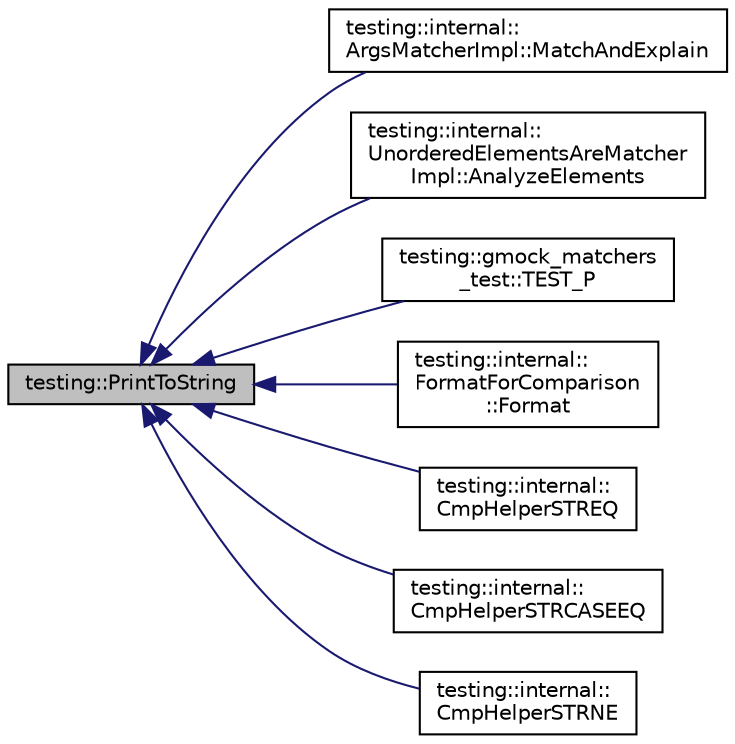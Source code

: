 digraph "testing::PrintToString"
{
  edge [fontname="Helvetica",fontsize="10",labelfontname="Helvetica",labelfontsize="10"];
  node [fontname="Helvetica",fontsize="10",shape=record];
  rankdir="LR";
  Node1270 [label="testing::PrintToString",height=0.2,width=0.4,color="black", fillcolor="grey75", style="filled", fontcolor="black"];
  Node1270 -> Node1271 [dir="back",color="midnightblue",fontsize="10",style="solid",fontname="Helvetica"];
  Node1271 [label="testing::internal::\lArgsMatcherImpl::MatchAndExplain",height=0.2,width=0.4,color="black", fillcolor="white", style="filled",URL="$d2/d8f/classtesting_1_1internal_1_1_args_matcher_impl.html#a60383b3073a61f9d82cbf31fe19e6bfa"];
  Node1270 -> Node1272 [dir="back",color="midnightblue",fontsize="10",style="solid",fontname="Helvetica"];
  Node1272 [label="testing::internal::\lUnorderedElementsAreMatcher\lImpl::AnalyzeElements",height=0.2,width=0.4,color="black", fillcolor="white", style="filled",URL="$df/df0/classtesting_1_1internal_1_1_unordered_elements_are_matcher_impl.html#a163e5008bd9181fb0276ce07d678e3c0"];
  Node1270 -> Node1273 [dir="back",color="midnightblue",fontsize="10",style="solid",fontname="Helvetica"];
  Node1273 [label="testing::gmock_matchers\l_test::TEST_P",height=0.2,width=0.4,color="black", fillcolor="white", style="filled",URL="$d5/de1/namespacetesting_1_1gmock__matchers__test.html#a20589d957fcfe5399e249084dbc23e82"];
  Node1270 -> Node1274 [dir="back",color="midnightblue",fontsize="10",style="solid",fontname="Helvetica"];
  Node1274 [label="testing::internal::\lFormatForComparison\l::Format",height=0.2,width=0.4,color="black", fillcolor="white", style="filled",URL="$d9/d47/classtesting_1_1internal_1_1_format_for_comparison.html#a2aeb688fc55b57abd3021d82eccad896"];
  Node1270 -> Node1275 [dir="back",color="midnightblue",fontsize="10",style="solid",fontname="Helvetica"];
  Node1275 [label="testing::internal::\lCmpHelperSTREQ",height=0.2,width=0.4,color="black", fillcolor="white", style="filled",URL="$d0/da7/namespacetesting_1_1internal.html#a711a396ed8f636ecd14a850a89d181b6"];
  Node1270 -> Node1276 [dir="back",color="midnightblue",fontsize="10",style="solid",fontname="Helvetica"];
  Node1276 [label="testing::internal::\lCmpHelperSTRCASEEQ",height=0.2,width=0.4,color="black", fillcolor="white", style="filled",URL="$d0/da7/namespacetesting_1_1internal.html#a30dfeb01f1bc8087c7d05205d5fa75c1"];
  Node1270 -> Node1277 [dir="back",color="midnightblue",fontsize="10",style="solid",fontname="Helvetica"];
  Node1277 [label="testing::internal::\lCmpHelperSTRNE",height=0.2,width=0.4,color="black", fillcolor="white", style="filled",URL="$d0/da7/namespacetesting_1_1internal.html#a415a953647bbc9469f062dc966061efb"];
}
